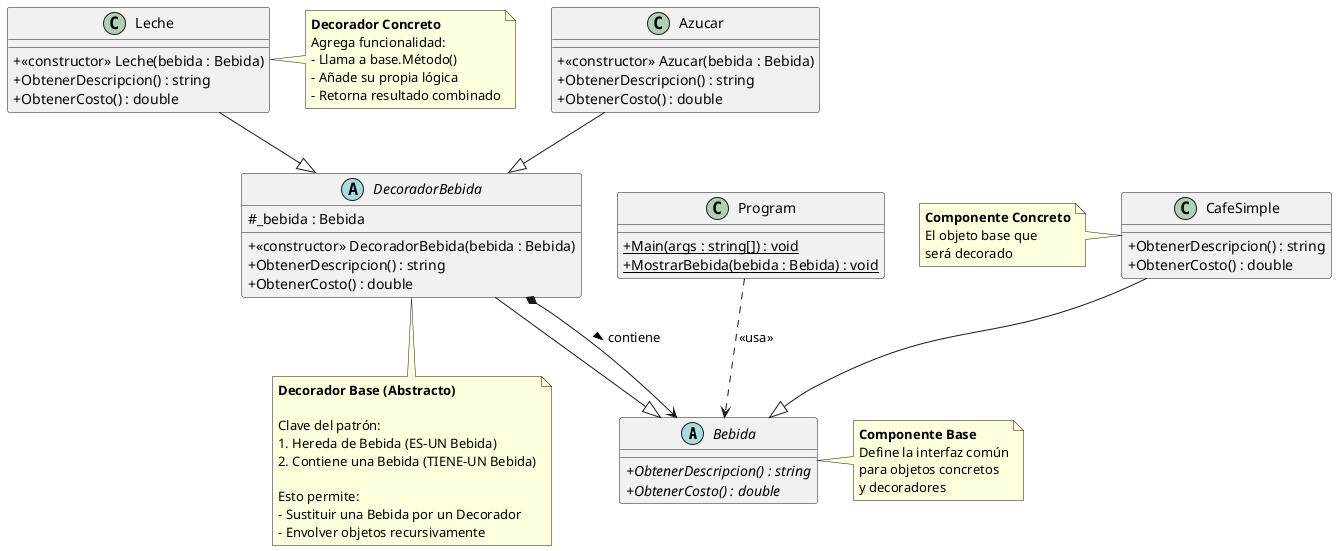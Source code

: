 @startuml
skinparam classAttributeIconSize 0

abstract class Bebida {
  + {abstract} ObtenerDescripcion() : string
  + {abstract} ObtenerCosto() : double
}

class CafeSimple {
  + ObtenerDescripcion() : string
  + ObtenerCosto() : double
}

abstract class DecoradorBebida {
  # _bebida : Bebida
  + <<constructor>> DecoradorBebida(bebida : Bebida)
  + ObtenerDescripcion() : string
  + ObtenerCosto() : double
}

class Leche {
  + <<constructor>> Leche(bebida : Bebida)
  + ObtenerDescripcion() : string
  + ObtenerCosto() : double
}

class Azucar {
  + <<constructor>> Azucar(bebida : Bebida)
  + ObtenerDescripcion() : string
  + ObtenerCosto() : double
}

class Program {
  + {static} Main(args : string[]) : void
  + {static} MostrarBebida(bebida : Bebida) : void
}

' Relaciones de herencia
CafeSimple --|> Bebida
DecoradorBebida --|> Bebida
Leche --|> DecoradorBebida
Azucar --|> DecoradorBebida

' Composición (el decorador CONTIENE una bebida)
DecoradorBebida *--> Bebida : contiene >

' Uso
Program ..> Bebida : <<usa>>

note right of Bebida
  **Componente Base**
  Define la interfaz común
  para objetos concretos
  y decoradores
end note

note left of CafeSimple
  **Componente Concreto**
  El objeto base que
  será decorado
end note

note bottom of DecoradorBebida
  **Decorador Base (Abstracto)**
  
  Clave del patrón:
  1. Hereda de Bebida (ES-UN Bebida)
  2. Contiene una Bebida (TIENE-UN Bebida)
  
  Esto permite:
  - Sustituir una Bebida por un Decorador
  - Envolver objetos recursivamente
end note

note right of Leche
  **Decorador Concreto**
  Agrega funcionalidad:
  - Llama a base.Método()
  - Añade su propia lógica
  - Retorna resultado combinado
end note

@enduml
